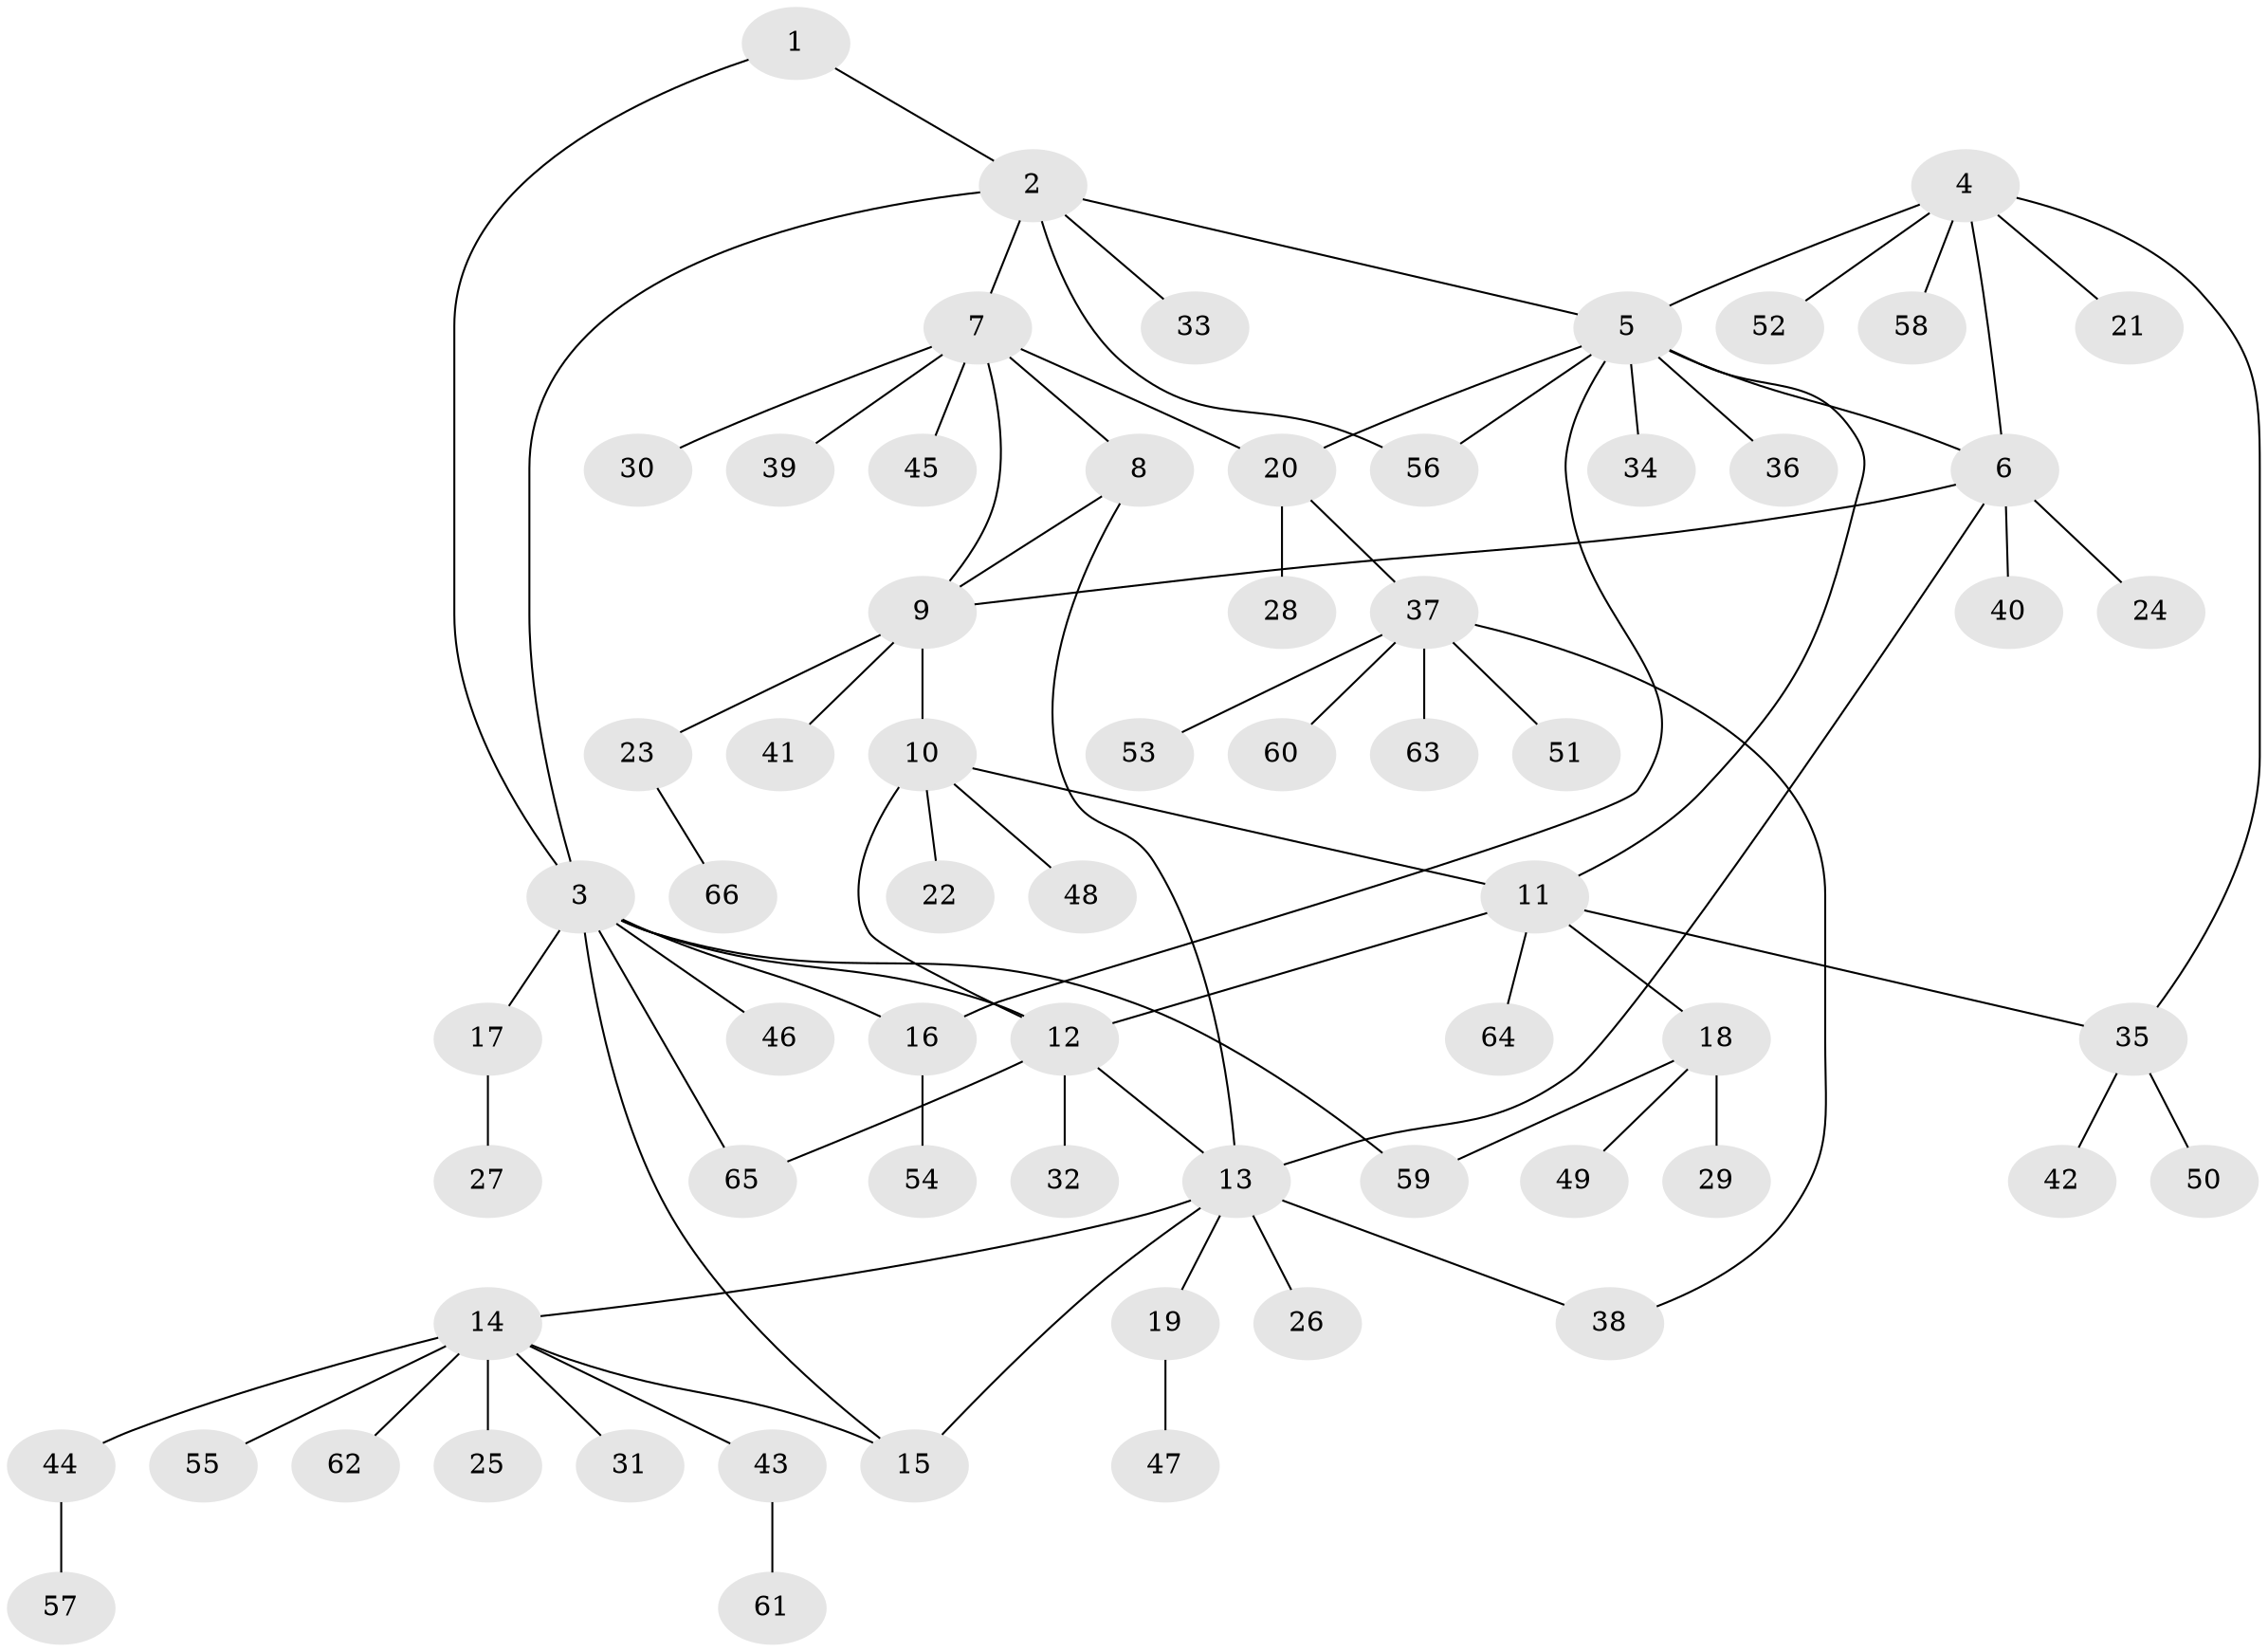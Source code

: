 // Generated by graph-tools (version 1.1) at 2025/02/03/09/25 03:02:37]
// undirected, 66 vertices, 83 edges
graph export_dot {
graph [start="1"]
  node [color=gray90,style=filled];
  1;
  2;
  3;
  4;
  5;
  6;
  7;
  8;
  9;
  10;
  11;
  12;
  13;
  14;
  15;
  16;
  17;
  18;
  19;
  20;
  21;
  22;
  23;
  24;
  25;
  26;
  27;
  28;
  29;
  30;
  31;
  32;
  33;
  34;
  35;
  36;
  37;
  38;
  39;
  40;
  41;
  42;
  43;
  44;
  45;
  46;
  47;
  48;
  49;
  50;
  51;
  52;
  53;
  54;
  55;
  56;
  57;
  58;
  59;
  60;
  61;
  62;
  63;
  64;
  65;
  66;
  1 -- 2;
  1 -- 3;
  2 -- 3;
  2 -- 5;
  2 -- 7;
  2 -- 33;
  2 -- 56;
  3 -- 12;
  3 -- 15;
  3 -- 16;
  3 -- 17;
  3 -- 46;
  3 -- 59;
  3 -- 65;
  4 -- 5;
  4 -- 6;
  4 -- 21;
  4 -- 35;
  4 -- 52;
  4 -- 58;
  5 -- 6;
  5 -- 11;
  5 -- 16;
  5 -- 20;
  5 -- 34;
  5 -- 36;
  5 -- 56;
  6 -- 9;
  6 -- 13;
  6 -- 24;
  6 -- 40;
  7 -- 8;
  7 -- 9;
  7 -- 20;
  7 -- 30;
  7 -- 39;
  7 -- 45;
  8 -- 9;
  8 -- 13;
  9 -- 10;
  9 -- 23;
  9 -- 41;
  10 -- 11;
  10 -- 12;
  10 -- 22;
  10 -- 48;
  11 -- 12;
  11 -- 18;
  11 -- 35;
  11 -- 64;
  12 -- 13;
  12 -- 32;
  12 -- 65;
  13 -- 14;
  13 -- 15;
  13 -- 19;
  13 -- 26;
  13 -- 38;
  14 -- 15;
  14 -- 25;
  14 -- 31;
  14 -- 43;
  14 -- 44;
  14 -- 55;
  14 -- 62;
  16 -- 54;
  17 -- 27;
  18 -- 29;
  18 -- 49;
  18 -- 59;
  19 -- 47;
  20 -- 28;
  20 -- 37;
  23 -- 66;
  35 -- 42;
  35 -- 50;
  37 -- 38;
  37 -- 51;
  37 -- 53;
  37 -- 60;
  37 -- 63;
  43 -- 61;
  44 -- 57;
}
